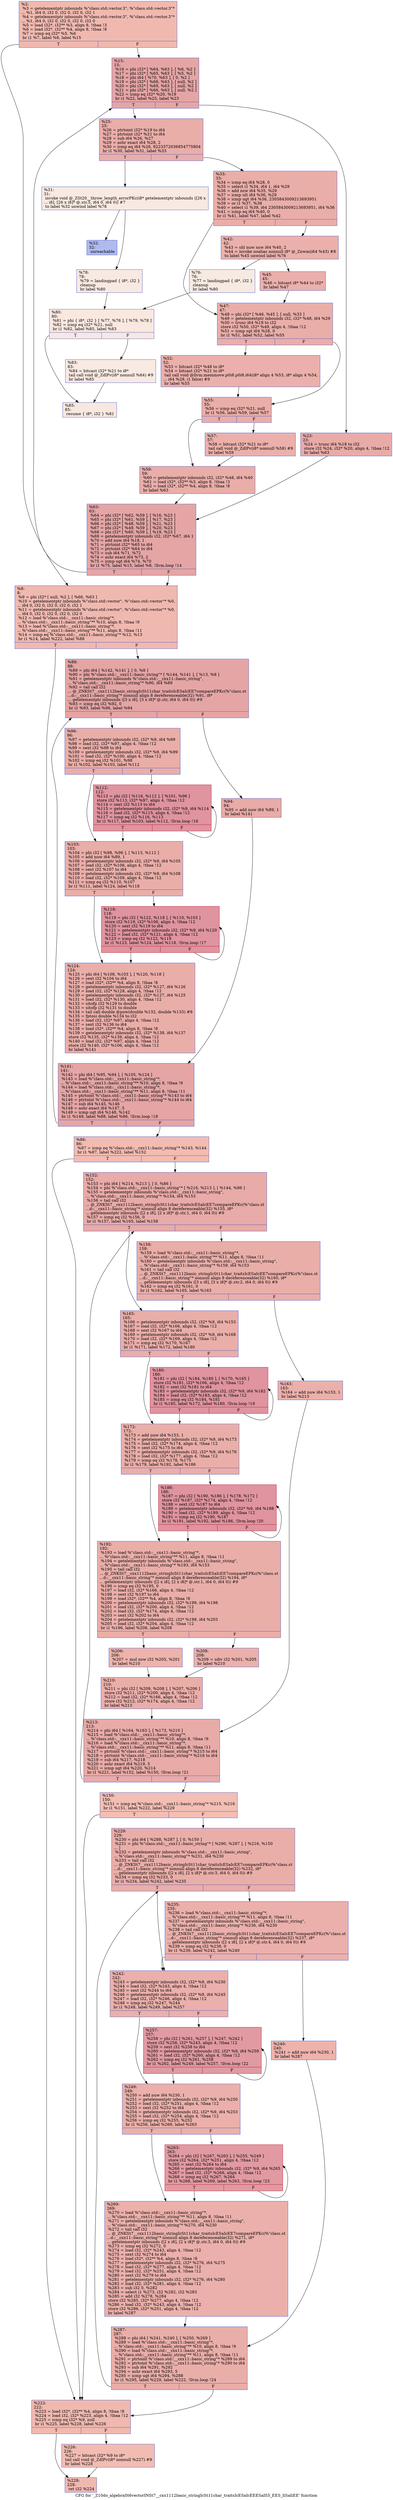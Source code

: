 digraph "CFG for '_Z10do_algebraSt6vectorINSt7__cxx1112basic_stringIcSt11char_traitsIcESaIcEEESaIS5_EES_IiSaIiEE' function" {
	label="CFG for '_Z10do_algebraSt6vectorINSt7__cxx1112basic_stringIcSt11char_traitsIcESaIcEEESaIS5_EES_IiSaIiEE' function";

	Node0x55c16d3f9cd0 [shape=record,color="#3d50c3ff", style=filled, fillcolor="#de614d70",label="{%2:\l  %3 = getelementptr inbounds %\"class.std::vector.3\", %\"class.std::vector.3\"*\l... %1, i64 0, i32 0, i32 0, i32 0, i32 1\l  %4 = getelementptr inbounds %\"class.std::vector.3\", %\"class.std::vector.3\"*\l... %1, i64 0, i32 0, i32 0, i32 0, i32 0\l  %5 = load i32*, i32** %3, align 8, !tbaa !3\l  %6 = load i32*, i32** %4, align 8, !tbaa !8\l  %7 = icmp eq i32* %5, %6\l  br i1 %7, label %8, label %15\l|{<s0>T|<s1>F}}"];
	Node0x55c16d3f9cd0:s0 -> Node0x55c16d3fb390;
	Node0x55c16d3f9cd0:s1 -> Node0x55c16d3fb420;
	Node0x55c16d3fb390 [shape=record,color="#3d50c3ff", style=filled, fillcolor="#de614d70",label="{%8:\l8:                                                \l  %9 = phi i32* [ null, %2 ], [ %66, %63 ]\l  %10 = getelementptr inbounds %\"class.std::vector\", %\"class.std::vector\"* %0,\l... i64 0, i32 0, i32 0, i32 0, i32 1\l  %11 = getelementptr inbounds %\"class.std::vector\", %\"class.std::vector\"* %0,\l... i64 0, i32 0, i32 0, i32 0, i32 0\l  %12 = load %\"class.std::__cxx11::basic_string\"*,\l... %\"class.std::__cxx11::basic_string\"** %10, align 8, !tbaa !9\l  %13 = load %\"class.std::__cxx11::basic_string\"*,\l... %\"class.std::__cxx11::basic_string\"** %11, align 8, !tbaa !11\l  %14 = icmp eq %\"class.std::__cxx11::basic_string\"* %12, %13\l  br i1 %14, label %222, label %88\l|{<s0>T|<s1>F}}"];
	Node0x55c16d3fb390:s0 -> Node0x55c16d3fbcf0;
	Node0x55c16d3fb390:s1 -> Node0x55c16d3fbd80;
	Node0x55c16d3fb420 [shape=record,color="#3d50c3ff", style=filled, fillcolor="#c5333470",label="{%15:\l15:                                               \l  %16 = phi i32* [ %64, %63 ], [ %6, %2 ]\l  %17 = phi i32* [ %65, %63 ], [ %5, %2 ]\l  %18 = phi i64 [ %70, %63 ], [ 0, %2 ]\l  %19 = phi i32* [ %68, %63 ], [ null, %2 ]\l  %20 = phi i32* [ %69, %63 ], [ null, %2 ]\l  %21 = phi i32* [ %66, %63 ], [ null, %2 ]\l  %22 = icmp eq i32* %20, %19\l  br i1 %22, label %25, label %23\l|{<s0>T|<s1>F}}"];
	Node0x55c16d3fb420:s0 -> Node0x55c16d3fc4d0;
	Node0x55c16d3fb420:s1 -> Node0x55c16d3fc560;
	Node0x55c16d3fc560 [shape=record,color="#3d50c3ff", style=filled, fillcolor="#cc403a70",label="{%23:\l23:                                               \l  %24 = trunc i64 %18 to i32\l  store i32 %24, i32* %20, align 4, !tbaa !12\l  br label %63\l}"];
	Node0x55c16d3fc560 -> Node0x55c16d3fa670;
	Node0x55c16d3fc4d0 [shape=record,color="#3d50c3ff", style=filled, fillcolor="#d0473d70",label="{%25:\l25:                                               \l  %26 = ptrtoint i32* %19 to i64\l  %27 = ptrtoint i32* %21 to i64\l  %28 = sub i64 %26, %27\l  %29 = ashr exact i64 %28, 2\l  %30 = icmp eq i64 %28, 9223372036854775804\l  br i1 %30, label %31, label %33\l|{<s0>T|<s1>F}}"];
	Node0x55c16d3fc4d0:s0 -> Node0x55c16d3fcc00;
	Node0x55c16d3fc4d0:s1 -> Node0x55c16d3fcc50;
	Node0x55c16d3fcc00 [shape=record,color="#3d50c3ff", style=filled, fillcolor="#efcebd70",label="{%31:\l31:                                               \l  invoke void @_ZSt20__throw_length_errorPKc(i8* getelementptr inbounds ([26 x\l... i8], [26 x i8]* @.str.5, i64 0, i64 0)) #7\l          to label %32 unwind label %78\l}"];
	Node0x55c16d3fcc00 -> Node0x55c16d3fce50;
	Node0x55c16d3fcc00 -> Node0x55c16d3fcea0;
	Node0x55c16d3fce50 [shape=record,color="#3d50c3ff", style=filled, fillcolor="#4c66d670",label="{%32:\l32:                                               \l  unreachable\l}"];
	Node0x55c16d3fcc50 [shape=record,color="#3d50c3ff", style=filled, fillcolor="#d0473d70",label="{%33:\l33:                                               \l  %34 = icmp eq i64 %28, 0\l  %35 = select i1 %34, i64 1, i64 %29\l  %36 = add nsw i64 %35, %29\l  %37 = icmp ult i64 %36, %29\l  %38 = icmp ugt i64 %36, 2305843009213693951\l  %39 = or i1 %37, %38\l  %40 = select i1 %39, i64 2305843009213693951, i64 %36\l  %41 = icmp eq i64 %40, 0\l  br i1 %41, label %47, label %42\l|{<s0>T|<s1>F}}"];
	Node0x55c16d3fcc50:s0 -> Node0x55c16d3fd840;
	Node0x55c16d3fcc50:s1 -> Node0x55c16d3fd890;
	Node0x55c16d3fd890 [shape=record,color="#3d50c3ff", style=filled, fillcolor="#d24b4070",label="{%42:\l42:                                               \l  %43 = shl nuw nsw i64 %40, 2\l  %44 = invoke noalias nonnull i8* @_Znwm(i64 %43) #8\l          to label %45 unwind label %76\l}"];
	Node0x55c16d3fd890 -> Node0x55c16d3fda20;
	Node0x55c16d3fd890 -> Node0x55c16d3fda70;
	Node0x55c16d3fda20 [shape=record,color="#3d50c3ff", style=filled, fillcolor="#d24b4070",label="{%45:\l45:                                               \l  %46 = bitcast i8* %44 to i32*\l  br label %47\l}"];
	Node0x55c16d3fda20 -> Node0x55c16d3fd840;
	Node0x55c16d3fd840 [shape=record,color="#3d50c3ff", style=filled, fillcolor="#d0473d70",label="{%47:\l47:                                               \l  %48 = phi i32* [ %46, %45 ], [ null, %33 ]\l  %49 = getelementptr inbounds i32, i32* %48, i64 %29\l  %50 = trunc i64 %18 to i32\l  store i32 %50, i32* %49, align 4, !tbaa !12\l  %51 = icmp sgt i64 %28, 0\l  br i1 %51, label %52, label %55\l|{<s0>T|<s1>F}}"];
	Node0x55c16d3fd840:s0 -> Node0x55c16d3fe6b0;
	Node0x55c16d3fd840:s1 -> Node0x55c16d3fe700;
	Node0x55c16d3fe6b0 [shape=record,color="#3d50c3ff", style=filled, fillcolor="#d24b4070",label="{%52:\l52:                                               \l  %53 = bitcast i32* %48 to i8*\l  %54 = bitcast i32* %21 to i8*\l  tail call void @llvm.memmove.p0i8.p0i8.i64(i8* align 4 %53, i8* align 4 %54,\l... i64 %28, i1 false) #9\l  br label %55\l}"];
	Node0x55c16d3fe6b0 -> Node0x55c16d3fe700;
	Node0x55c16d3fe700 [shape=record,color="#3d50c3ff", style=filled, fillcolor="#d0473d70",label="{%55:\l55:                                               \l  %56 = icmp eq i32* %21, null\l  br i1 %56, label %59, label %57\l|{<s0>T|<s1>F}}"];
	Node0x55c16d3fe700:s0 -> Node0x55c16d3fed20;
	Node0x55c16d3fe700:s1 -> Node0x55c16d3fed70;
	Node0x55c16d3fed70 [shape=record,color="#3d50c3ff", style=filled, fillcolor="#d24b4070",label="{%57:\l57:                                               \l  %58 = bitcast i32* %21 to i8*\l  tail call void @_ZdlPv(i8* nonnull %58) #9\l  br label %59\l}"];
	Node0x55c16d3fed70 -> Node0x55c16d3fed20;
	Node0x55c16d3fed20 [shape=record,color="#3d50c3ff", style=filled, fillcolor="#d0473d70",label="{%59:\l59:                                               \l  %60 = getelementptr inbounds i32, i32* %48, i64 %40\l  %61 = load i32*, i32** %3, align 8, !tbaa !3\l  %62 = load i32*, i32** %4, align 8, !tbaa !8\l  br label %63\l}"];
	Node0x55c16d3fed20 -> Node0x55c16d3fa670;
	Node0x55c16d3fa670 [shape=record,color="#3d50c3ff", style=filled, fillcolor="#c5333470",label="{%63:\l63:                                               \l  %64 = phi i32* [ %62, %59 ], [ %16, %23 ]\l  %65 = phi i32* [ %61, %59 ], [ %17, %23 ]\l  %66 = phi i32* [ %48, %59 ], [ %21, %23 ]\l  %67 = phi i32* [ %49, %59 ], [ %20, %23 ]\l  %68 = phi i32* [ %60, %59 ], [ %19, %23 ]\l  %69 = getelementptr inbounds i32, i32* %67, i64 1\l  %70 = add nuw i64 %18, 1\l  %71 = ptrtoint i32* %65 to i64\l  %72 = ptrtoint i32* %64 to i64\l  %73 = sub i64 %71, %72\l  %74 = ashr exact i64 %73, 2\l  %75 = icmp ugt i64 %74, %70\l  br i1 %75, label %15, label %8, !llvm.loop !14\l|{<s0>T|<s1>F}}"];
	Node0x55c16d3fa670:s0 -> Node0x55c16d3fb420;
	Node0x55c16d3fa670:s1 -> Node0x55c16d3fb390;
	Node0x55c16d3fda70 [shape=record,color="#3d50c3ff", style=filled, fillcolor="#eed0c070",label="{%76:\l76:                                               \l  %77 = landingpad \{ i8*, i32 \}\l          cleanup\l  br label %80\l}"];
	Node0x55c16d3fda70 -> Node0x55c16d400c60;
	Node0x55c16d3fcea0 [shape=record,color="#3d50c3ff", style=filled, fillcolor="#efcebd70",label="{%78:\l78:                                               \l  %79 = landingpad \{ i8*, i32 \}\l          cleanup\l  br label %80\l}"];
	Node0x55c16d3fcea0 -> Node0x55c16d400c60;
	Node0x55c16d400c60 [shape=record,color="#3d50c3ff", style=filled, fillcolor="#f1ccb870",label="{%80:\l80:                                               \l  %81 = phi \{ i8*, i32 \} [ %77, %76 ], [ %79, %78 ]\l  %82 = icmp eq i32* %21, null\l  br i1 %82, label %85, label %83\l|{<s0>T|<s1>F}}"];
	Node0x55c16d400c60:s0 -> Node0x55c16d400f40;
	Node0x55c16d400c60:s1 -> Node0x55c16d400f90;
	Node0x55c16d400f90 [shape=record,color="#3d50c3ff", style=filled, fillcolor="#efcebd70",label="{%83:\l83:                                               \l  %84 = bitcast i32* %21 to i8*\l  tail call void @_ZdlPv(i8* nonnull %84) #9\l  br label %85\l}"];
	Node0x55c16d400f90 -> Node0x55c16d400f40;
	Node0x55c16d400f40 [shape=record,color="#3d50c3ff", style=filled, fillcolor="#f1ccb870",label="{%85:\l85:                                               \l  resume \{ i8*, i32 \} %81\l}"];
	Node0x55c16d401310 [shape=record,color="#3d50c3ff", style=filled, fillcolor="#e1675170",label="{%86:\l86:                                               \l  %87 = icmp eq %\"class.std::__cxx11::basic_string\"* %143, %144\l  br i1 %87, label %222, label %152\l|{<s0>T|<s1>F}}"];
	Node0x55c16d401310:s0 -> Node0x55c16d3fbcf0;
	Node0x55c16d401310:s1 -> Node0x55c16d4013f0;
	Node0x55c16d3fbd80 [shape=record,color="#3d50c3ff", style=filled, fillcolor="#c5333470",label="{%88:\l88:                                               \l  %89 = phi i64 [ %142, %141 ], [ 0, %8 ]\l  %90 = phi %\"class.std::__cxx11::basic_string\"* [ %144, %141 ], [ %13, %8 ]\l  %91 = getelementptr inbounds %\"class.std::__cxx11::basic_string\",\l... %\"class.std::__cxx11::basic_string\"* %90, i64 %89\l  %92 = tail call i32\l... @_ZNKSt7__cxx1112basic_stringIcSt11char_traitsIcESaIcEE7compareEPKc(%\"class.st\l...d::__cxx11::basic_string\"* nonnull align 8 dereferenceable(32) %91, i8*\l... getelementptr inbounds ([3 x i8], [3 x i8]* @.str, i64 0, i64 0)) #9\l  %93 = icmp eq i32 %92, 0\l  br i1 %93, label %96, label %94\l|{<s0>T|<s1>F}}"];
	Node0x55c16d3fbd80:s0 -> Node0x55c16d401740;
	Node0x55c16d3fbd80:s1 -> Node0x55c16d401b90;
	Node0x55c16d401b90 [shape=record,color="#3d50c3ff", style=filled, fillcolor="#cc403a70",label="{%94:\l94:                                               \l  %95 = add nuw i64 %89, 1\l  br label %141\l}"];
	Node0x55c16d401b90 -> Node0x55c16d4014f0;
	Node0x55c16d401740 [shape=record,color="#3d50c3ff", style=filled, fillcolor="#d0473d70",label="{%96:\l96:                                               \l  %97 = getelementptr inbounds i32, i32* %9, i64 %89\l  %98 = load i32, i32* %97, align 4, !tbaa !12\l  %99 = sext i32 %98 to i64\l  %100 = getelementptr inbounds i32, i32* %9, i64 %99\l  %101 = load i32, i32* %100, align 4, !tbaa !12\l  %102 = icmp eq i32 %101, %98\l  br i1 %102, label %103, label %112\l|{<s0>T|<s1>F}}"];
	Node0x55c16d401740:s0 -> Node0x55c16d4020b0;
	Node0x55c16d401740:s1 -> Node0x55c16d402100;
	Node0x55c16d4020b0 [shape=record,color="#3d50c3ff", style=filled, fillcolor="#d0473d70",label="{%103:\l103:                                              \l  %104 = phi i32 [ %98, %96 ], [ %113, %112 ]\l  %105 = add nuw i64 %89, 1\l  %106 = getelementptr inbounds i32, i32* %9, i64 %105\l  %107 = load i32, i32* %106, align 4, !tbaa !12\l  %108 = sext i32 %107 to i64\l  %109 = getelementptr inbounds i32, i32* %9, i64 %108\l  %110 = load i32, i32* %109, align 4, !tbaa !12\l  %111 = icmp eq i32 %110, %107\l  br i1 %111, label %124, label %118\l|{<s0>T|<s1>F}}"];
	Node0x55c16d4020b0:s0 -> Node0x55c16d402660;
	Node0x55c16d4020b0:s1 -> Node0x55c16d4026b0;
	Node0x55c16d402100 [shape=record,color="#b70d28ff", style=filled, fillcolor="#b70d2870",label="{%112:\l112:                                              \l  %113 = phi i32 [ %116, %112 ], [ %101, %96 ]\l  store i32 %113, i32* %97, align 4, !tbaa !12\l  %114 = sext i32 %113 to i64\l  %115 = getelementptr inbounds i32, i32* %9, i64 %114\l  %116 = load i32, i32* %115, align 4, !tbaa !12\l  %117 = icmp eq i32 %116, %113\l  br i1 %117, label %103, label %112, !llvm.loop !16\l|{<s0>T|<s1>F}}"];
	Node0x55c16d402100:s0 -> Node0x55c16d4020b0;
	Node0x55c16d402100:s1 -> Node0x55c16d402100;
	Node0x55c16d4026b0 [shape=record,color="#b70d28ff", style=filled, fillcolor="#b70d2870",label="{%118:\l118:                                              \l  %119 = phi i32 [ %122, %118 ], [ %110, %103 ]\l  store i32 %119, i32* %106, align 4, !tbaa !12\l  %120 = sext i32 %119 to i64\l  %121 = getelementptr inbounds i32, i32* %9, i64 %120\l  %122 = load i32, i32* %121, align 4, !tbaa !12\l  %123 = icmp eq i32 %122, %119\l  br i1 %123, label %124, label %118, !llvm.loop !17\l|{<s0>T|<s1>F}}"];
	Node0x55c16d4026b0:s0 -> Node0x55c16d402660;
	Node0x55c16d4026b0:s1 -> Node0x55c16d4026b0;
	Node0x55c16d402660 [shape=record,color="#3d50c3ff", style=filled, fillcolor="#d0473d70",label="{%124:\l124:                                              \l  %125 = phi i64 [ %108, %103 ], [ %120, %118 ]\l  %126 = sext i32 %104 to i64\l  %127 = load i32*, i32** %4, align 8, !tbaa !8\l  %128 = getelementptr inbounds i32, i32* %127, i64 %126\l  %129 = load i32, i32* %128, align 4, !tbaa !12\l  %130 = getelementptr inbounds i32, i32* %127, i64 %125\l  %131 = load i32, i32* %130, align 4, !tbaa !12\l  %132 = sitofp i32 %129 to double\l  %133 = sitofp i32 %131 to double\l  %134 = tail call double @pow(double %132, double %133) #9\l  %135 = fptosi double %134 to i32\l  %136 = load i32, i32* %97, align 4, !tbaa !12\l  %137 = sext i32 %136 to i64\l  %138 = load i32*, i32** %4, align 8, !tbaa !8\l  %139 = getelementptr inbounds i32, i32* %138, i64 %137\l  store i32 %135, i32* %139, align 4, !tbaa !12\l  %140 = load i32, i32* %97, align 4, !tbaa !12\l  store i32 %140, i32* %106, align 4, !tbaa !12\l  br label %141\l}"];
	Node0x55c16d402660 -> Node0x55c16d4014f0;
	Node0x55c16d4014f0 [shape=record,color="#3d50c3ff", style=filled, fillcolor="#c5333470",label="{%141:\l141:                                              \l  %142 = phi i64 [ %95, %94 ], [ %105, %124 ]\l  %143 = load %\"class.std::__cxx11::basic_string\"*,\l... %\"class.std::__cxx11::basic_string\"** %10, align 8, !tbaa !9\l  %144 = load %\"class.std::__cxx11::basic_string\"*,\l... %\"class.std::__cxx11::basic_string\"** %11, align 8, !tbaa !11\l  %145 = ptrtoint %\"class.std::__cxx11::basic_string\"* %143 to i64\l  %146 = ptrtoint %\"class.std::__cxx11::basic_string\"* %144 to i64\l  %147 = sub i64 %145, %146\l  %148 = ashr exact i64 %147, 5\l  %149 = icmp ugt i64 %148, %142\l  br i1 %149, label %88, label %86, !llvm.loop !18\l|{<s0>T|<s1>F}}"];
	Node0x55c16d4014f0:s0 -> Node0x55c16d3fbd80;
	Node0x55c16d4014f0:s1 -> Node0x55c16d401310;
	Node0x55c16d4055c0 [shape=record,color="#3d50c3ff", style=filled, fillcolor="#e36c5570",label="{%150:\l150:                                              \l  %151 = icmp eq %\"class.std::__cxx11::basic_string\"* %215, %216\l  br i1 %151, label %222, label %229\l|{<s0>T|<s1>F}}"];
	Node0x55c16d4055c0:s0 -> Node0x55c16d3fbcf0;
	Node0x55c16d4055c0:s1 -> Node0x55c16d4056a0;
	Node0x55c16d4013f0 [shape=record,color="#3d50c3ff", style=filled, fillcolor="#cc403a70",label="{%152:\l152:                                              \l  %153 = phi i64 [ %214, %213 ], [ 0, %86 ]\l  %154 = phi %\"class.std::__cxx11::basic_string\"* [ %216, %213 ], [ %144, %86 ]\l  %155 = getelementptr inbounds %\"class.std::__cxx11::basic_string\",\l... %\"class.std::__cxx11::basic_string\"* %154, i64 %153\l  %156 = tail call i32\l... @_ZNKSt7__cxx1112basic_stringIcSt11char_traitsIcESaIcEE7compareEPKc(%\"class.st\l...d::__cxx11::basic_string\"* nonnull align 8 dereferenceable(32) %155, i8*\l... getelementptr inbounds ([2 x i8], [2 x i8]* @.str.1, i64 0, i64 0)) #9\l  %157 = icmp eq i32 %156, 0\l  br i1 %157, label %165, label %158\l|{<s0>T|<s1>F}}"];
	Node0x55c16d4013f0:s0 -> Node0x55c16d405a30;
	Node0x55c16d4013f0:s1 -> Node0x55c16d405d30;
	Node0x55c16d405d30 [shape=record,color="#3d50c3ff", style=filled, fillcolor="#d0473d70",label="{%158:\l158:                                              \l  %159 = load %\"class.std::__cxx11::basic_string\"*,\l... %\"class.std::__cxx11::basic_string\"** %11, align 8, !tbaa !11\l  %160 = getelementptr inbounds %\"class.std::__cxx11::basic_string\",\l... %\"class.std::__cxx11::basic_string\"* %159, i64 %153\l  %161 = tail call i32\l... @_ZNKSt7__cxx1112basic_stringIcSt11char_traitsIcESaIcEE7compareEPKc(%\"class.st\l...d::__cxx11::basic_string\"* nonnull align 8 dereferenceable(32) %160, i8*\l... getelementptr inbounds ([3 x i8], [3 x i8]* @.str.2, i64 0, i64 0)) #9\l  %162 = icmp eq i32 %161, 0\l  br i1 %162, label %165, label %163\l|{<s0>T|<s1>F}}"];
	Node0x55c16d405d30:s0 -> Node0x55c16d405a30;
	Node0x55c16d405d30:s1 -> Node0x55c16d405f80;
	Node0x55c16d405f80 [shape=record,color="#3d50c3ff", style=filled, fillcolor="#d24b4070",label="{%163:\l163:                                              \l  %164 = add nuw i64 %153, 1\l  br label %213\l}"];
	Node0x55c16d405f80 -> Node0x55c16d4057a0;
	Node0x55c16d405a30 [shape=record,color="#3d50c3ff", style=filled, fillcolor="#d0473d70",label="{%165:\l165:                                              \l  %166 = getelementptr inbounds i32, i32* %9, i64 %153\l  %167 = load i32, i32* %166, align 4, !tbaa !12\l  %168 = sext i32 %167 to i64\l  %169 = getelementptr inbounds i32, i32* %9, i64 %168\l  %170 = load i32, i32* %169, align 4, !tbaa !12\l  %171 = icmp eq i32 %170, %167\l  br i1 %171, label %172, label %180\l|{<s0>T|<s1>F}}"];
	Node0x55c16d405a30:s0 -> Node0x55c16d4066f0;
	Node0x55c16d405a30:s1 -> Node0x55c16d406740;
	Node0x55c16d4066f0 [shape=record,color="#3d50c3ff", style=filled, fillcolor="#d0473d70",label="{%172:\l172:                                              \l  %173 = add nuw i64 %153, 1\l  %174 = getelementptr inbounds i32, i32* %9, i64 %173\l  %175 = load i32, i32* %174, align 4, !tbaa !12\l  %176 = sext i32 %175 to i64\l  %177 = getelementptr inbounds i32, i32* %9, i64 %176\l  %178 = load i32, i32* %177, align 4, !tbaa !12\l  %179 = icmp eq i32 %178, %175\l  br i1 %179, label %192, label %186\l|{<s0>T|<s1>F}}"];
	Node0x55c16d4066f0:s0 -> Node0x55c16d406bf0;
	Node0x55c16d4066f0:s1 -> Node0x55c16d406c40;
	Node0x55c16d406740 [shape=record,color="#b70d28ff", style=filled, fillcolor="#b70d2870",label="{%180:\l180:                                              \l  %181 = phi i32 [ %184, %180 ], [ %170, %165 ]\l  store i32 %181, i32* %166, align 4, !tbaa !12\l  %182 = sext i32 %181 to i64\l  %183 = getelementptr inbounds i32, i32* %9, i64 %182\l  %184 = load i32, i32* %183, align 4, !tbaa !12\l  %185 = icmp eq i32 %184, %181\l  br i1 %185, label %172, label %180, !llvm.loop !19\l|{<s0>T|<s1>F}}"];
	Node0x55c16d406740:s0 -> Node0x55c16d4066f0;
	Node0x55c16d406740:s1 -> Node0x55c16d406740;
	Node0x55c16d406c40 [shape=record,color="#b70d28ff", style=filled, fillcolor="#b70d2870",label="{%186:\l186:                                              \l  %187 = phi i32 [ %190, %186 ], [ %178, %172 ]\l  store i32 %187, i32* %174, align 4, !tbaa !12\l  %188 = sext i32 %187 to i64\l  %189 = getelementptr inbounds i32, i32* %9, i64 %188\l  %190 = load i32, i32* %189, align 4, !tbaa !12\l  %191 = icmp eq i32 %190, %187\l  br i1 %191, label %192, label %186, !llvm.loop !20\l|{<s0>T|<s1>F}}"];
	Node0x55c16d406c40:s0 -> Node0x55c16d406bf0;
	Node0x55c16d406c40:s1 -> Node0x55c16d406c40;
	Node0x55c16d406bf0 [shape=record,color="#3d50c3ff", style=filled, fillcolor="#d0473d70",label="{%192:\l192:                                              \l  %193 = load %\"class.std::__cxx11::basic_string\"*,\l... %\"class.std::__cxx11::basic_string\"** %11, align 8, !tbaa !11\l  %194 = getelementptr inbounds %\"class.std::__cxx11::basic_string\",\l... %\"class.std::__cxx11::basic_string\"* %193, i64 %153\l  %195 = tail call i32\l... @_ZNKSt7__cxx1112basic_stringIcSt11char_traitsIcESaIcEE7compareEPKc(%\"class.st\l...d::__cxx11::basic_string\"* nonnull align 8 dereferenceable(32) %194, i8*\l... getelementptr inbounds ([2 x i8], [2 x i8]* @.str.1, i64 0, i64 0)) #9\l  %196 = icmp eq i32 %195, 0\l  %197 = load i32, i32* %166, align 4, !tbaa !12\l  %198 = sext i32 %197 to i64\l  %199 = load i32*, i32** %4, align 8, !tbaa !8\l  %200 = getelementptr inbounds i32, i32* %199, i64 %198\l  %201 = load i32, i32* %200, align 4, !tbaa !12\l  %202 = load i32, i32* %174, align 4, !tbaa !12\l  %203 = sext i32 %202 to i64\l  %204 = getelementptr inbounds i32, i32* %199, i64 %203\l  %205 = load i32, i32* %204, align 4, !tbaa !12\l  br i1 %196, label %206, label %208\l|{<s0>T|<s1>F}}"];
	Node0x55c16d406bf0:s0 -> Node0x55c16d407840;
	Node0x55c16d406bf0:s1 -> Node0x55c16d407ee0;
	Node0x55c16d407840 [shape=record,color="#3d50c3ff", style=filled, fillcolor="#d6524470",label="{%206:\l206:                                              \l  %207 = mul nsw i32 %205, %201\l  br label %210\l}"];
	Node0x55c16d407840 -> Node0x55c16d4080b0;
	Node0x55c16d407ee0 [shape=record,color="#3d50c3ff", style=filled, fillcolor="#d24b4070",label="{%208:\l208:                                              \l  %209 = sdiv i32 %201, %205\l  br label %210\l}"];
	Node0x55c16d407ee0 -> Node0x55c16d4080b0;
	Node0x55c16d4080b0 [shape=record,color="#3d50c3ff", style=filled, fillcolor="#d0473d70",label="{%210:\l210:                                              \l  %211 = phi i32 [ %209, %208 ], [ %207, %206 ]\l  store i32 %211, i32* %200, align 4, !tbaa !12\l  %212 = load i32, i32* %166, align 4, !tbaa !12\l  store i32 %212, i32* %174, align 4, !tbaa !12\l  br label %213\l}"];
	Node0x55c16d4080b0 -> Node0x55c16d4057a0;
	Node0x55c16d4057a0 [shape=record,color="#3d50c3ff", style=filled, fillcolor="#cc403a70",label="{%213:\l213:                                              \l  %214 = phi i64 [ %164, %163 ], [ %173, %210 ]\l  %215 = load %\"class.std::__cxx11::basic_string\"*,\l... %\"class.std::__cxx11::basic_string\"** %10, align 8, !tbaa !9\l  %216 = load %\"class.std::__cxx11::basic_string\"*,\l... %\"class.std::__cxx11::basic_string\"** %11, align 8, !tbaa !11\l  %217 = ptrtoint %\"class.std::__cxx11::basic_string\"* %215 to i64\l  %218 = ptrtoint %\"class.std::__cxx11::basic_string\"* %216 to i64\l  %219 = sub i64 %217, %218\l  %220 = ashr exact i64 %219, 5\l  %221 = icmp ugt i64 %220, %214\l  br i1 %221, label %152, label %150, !llvm.loop !21\l|{<s0>T|<s1>F}}"];
	Node0x55c16d4057a0:s0 -> Node0x55c16d4013f0;
	Node0x55c16d4057a0:s1 -> Node0x55c16d4055c0;
	Node0x55c16d3fbcf0 [shape=record,color="#3d50c3ff", style=filled, fillcolor="#de614d70",label="{%222:\l222:                                              \l  %223 = load i32*, i32** %4, align 8, !tbaa !8\l  %224 = load i32, i32* %223, align 4, !tbaa !12\l  %225 = icmp eq i32* %9, null\l  br i1 %225, label %228, label %226\l|{<s0>T|<s1>F}}"];
	Node0x55c16d3fbcf0:s0 -> Node0x55c16d3fafb0;
	Node0x55c16d3fbcf0:s1 -> Node0x55c16d3fb000;
	Node0x55c16d3fb000 [shape=record,color="#3d50c3ff", style=filled, fillcolor="#e1675170",label="{%226:\l226:                                              \l  %227 = bitcast i32* %9 to i8*\l  tail call void @_ZdlPv(i8* nonnull %227) #9\l  br label %228\l}"];
	Node0x55c16d3fb000 -> Node0x55c16d3fafb0;
	Node0x55c16d3fafb0 [shape=record,color="#3d50c3ff", style=filled, fillcolor="#de614d70",label="{%228:\l228:                                              \l  ret i32 %224\l}"];
	Node0x55c16d4056a0 [shape=record,color="#3d50c3ff", style=filled, fillcolor="#d0473d70",label="{%229:\l229:                                              \l  %230 = phi i64 [ %288, %287 ], [ 0, %150 ]\l  %231 = phi %\"class.std::__cxx11::basic_string\"* [ %290, %287 ], [ %216, %150\l... ]\l  %232 = getelementptr inbounds %\"class.std::__cxx11::basic_string\",\l... %\"class.std::__cxx11::basic_string\"* %231, i64 %230\l  %233 = tail call i32\l... @_ZNKSt7__cxx1112basic_stringIcSt11char_traitsIcESaIcEE7compareEPKc(%\"class.st\l...d::__cxx11::basic_string\"* nonnull align 8 dereferenceable(32) %232, i8*\l... getelementptr inbounds ([2 x i8], [2 x i8]* @.str.3, i64 0, i64 0)) #9\l  %234 = icmp eq i32 %233, 0\l  br i1 %234, label %242, label %235\l|{<s0>T|<s1>F}}"];
	Node0x55c16d4056a0:s0 -> Node0x55c16d3fe430;
	Node0x55c16d4056a0:s1 -> Node0x55c16d3fe5a0;
	Node0x55c16d3fe5a0 [shape=record,color="#3d50c3ff", style=filled, fillcolor="#d24b4070",label="{%235:\l235:                                              \l  %236 = load %\"class.std::__cxx11::basic_string\"*,\l... %\"class.std::__cxx11::basic_string\"** %11, align 8, !tbaa !11\l  %237 = getelementptr inbounds %\"class.std::__cxx11::basic_string\",\l... %\"class.std::__cxx11::basic_string\"* %236, i64 %230\l  %238 = tail call i32\l... @_ZNKSt7__cxx1112basic_stringIcSt11char_traitsIcESaIcEE7compareEPKc(%\"class.st\l...d::__cxx11::basic_string\"* nonnull align 8 dereferenceable(32) %237, i8*\l... getelementptr inbounds ([2 x i8], [2 x i8]* @.str.4, i64 0, i64 0)) #9\l  %239 = icmp eq i32 %238, 0\l  br i1 %239, label %242, label %240\l|{<s0>T|<s1>F}}"];
	Node0x55c16d3fe5a0:s0 -> Node0x55c16d3fe430;
	Node0x55c16d3fe5a0:s1 -> Node0x55c16d40a0e0;
	Node0x55c16d40a0e0 [shape=record,color="#3d50c3ff", style=filled, fillcolor="#d6524470",label="{%240:\l240:                                              \l  %241 = add nuw i64 %230, 1\l  br label %287\l}"];
	Node0x55c16d40a0e0 -> Node0x55c16d3fe1e0;
	Node0x55c16d3fe430 [shape=record,color="#3d50c3ff", style=filled, fillcolor="#d24b4070",label="{%242:\l242:                                              \l  %243 = getelementptr inbounds i32, i32* %9, i64 %230\l  %244 = load i32, i32* %243, align 4, !tbaa !12\l  %245 = sext i32 %244 to i64\l  %246 = getelementptr inbounds i32, i32* %9, i64 %245\l  %247 = load i32, i32* %246, align 4, !tbaa !12\l  %248 = icmp eq i32 %247, %244\l  br i1 %248, label %249, label %257\l|{<s0>T|<s1>F}}"];
	Node0x55c16d3fe430:s0 -> Node0x55c16d40a830;
	Node0x55c16d3fe430:s1 -> Node0x55c16d40a880;
	Node0x55c16d40a830 [shape=record,color="#3d50c3ff", style=filled, fillcolor="#d24b4070",label="{%249:\l249:                                              \l  %250 = add nuw i64 %230, 1\l  %251 = getelementptr inbounds i32, i32* %9, i64 %250\l  %252 = load i32, i32* %251, align 4, !tbaa !12\l  %253 = sext i32 %252 to i64\l  %254 = getelementptr inbounds i32, i32* %9, i64 %253\l  %255 = load i32, i32* %254, align 4, !tbaa !12\l  %256 = icmp eq i32 %255, %252\l  br i1 %256, label %269, label %263\l|{<s0>T|<s1>F}}"];
	Node0x55c16d40a830:s0 -> Node0x55c16d403320;
	Node0x55c16d40a830:s1 -> Node0x55c16d403370;
	Node0x55c16d40a880 [shape=record,color="#b70d28ff", style=filled, fillcolor="#bb1b2c70",label="{%257:\l257:                                              \l  %258 = phi i32 [ %261, %257 ], [ %247, %242 ]\l  store i32 %258, i32* %243, align 4, !tbaa !12\l  %259 = sext i32 %258 to i64\l  %260 = getelementptr inbounds i32, i32* %9, i64 %259\l  %261 = load i32, i32* %260, align 4, !tbaa !12\l  %262 = icmp eq i32 %261, %258\l  br i1 %262, label %249, label %257, !llvm.loop !22\l|{<s0>T|<s1>F}}"];
	Node0x55c16d40a880:s0 -> Node0x55c16d40a830;
	Node0x55c16d40a880:s1 -> Node0x55c16d40a880;
	Node0x55c16d403370 [shape=record,color="#b70d28ff", style=filled, fillcolor="#bb1b2c70",label="{%263:\l263:                                              \l  %264 = phi i32 [ %267, %263 ], [ %255, %249 ]\l  store i32 %264, i32* %251, align 4, !tbaa !12\l  %265 = sext i32 %264 to i64\l  %266 = getelementptr inbounds i32, i32* %9, i64 %265\l  %267 = load i32, i32* %266, align 4, !tbaa !12\l  %268 = icmp eq i32 %267, %264\l  br i1 %268, label %269, label %263, !llvm.loop !23\l|{<s0>T|<s1>F}}"];
	Node0x55c16d403370:s0 -> Node0x55c16d403320;
	Node0x55c16d403370:s1 -> Node0x55c16d403370;
	Node0x55c16d403320 [shape=record,color="#3d50c3ff", style=filled, fillcolor="#d24b4070",label="{%269:\l269:                                              \l  %270 = load %\"class.std::__cxx11::basic_string\"*,\l... %\"class.std::__cxx11::basic_string\"** %11, align 8, !tbaa !11\l  %271 = getelementptr inbounds %\"class.std::__cxx11::basic_string\",\l... %\"class.std::__cxx11::basic_string\"* %270, i64 %230\l  %272 = tail call i32\l... @_ZNKSt7__cxx1112basic_stringIcSt11char_traitsIcESaIcEE7compareEPKc(%\"class.st\l...d::__cxx11::basic_string\"* nonnull align 8 dereferenceable(32) %271, i8*\l... getelementptr inbounds ([2 x i8], [2 x i8]* @.str.3, i64 0, i64 0)) #9\l  %273 = icmp eq i32 %272, 0\l  %274 = load i32, i32* %243, align 4, !tbaa !12\l  %275 = sext i32 %274 to i64\l  %276 = load i32*, i32** %4, align 8, !tbaa !8\l  %277 = getelementptr inbounds i32, i32* %276, i64 %275\l  %278 = load i32, i32* %277, align 4, !tbaa !12\l  %279 = load i32, i32* %251, align 4, !tbaa !12\l  %280 = sext i32 %279 to i64\l  %281 = getelementptr inbounds i32, i32* %276, i64 %280\l  %282 = load i32, i32* %281, align 4, !tbaa !12\l  %283 = sub i32 0, %282\l  %284 = select i1 %273, i32 %282, i32 %283\l  %285 = add i32 %278, %284\l  store i32 %285, i32* %277, align 4, !tbaa !12\l  %286 = load i32, i32* %243, align 4, !tbaa !12\l  store i32 %286, i32* %251, align 4, !tbaa !12\l  br label %287\l}"];
	Node0x55c16d403320 -> Node0x55c16d3fe1e0;
	Node0x55c16d3fe1e0 [shape=record,color="#3d50c3ff", style=filled, fillcolor="#d0473d70",label="{%287:\l287:                                              \l  %288 = phi i64 [ %241, %240 ], [ %250, %269 ]\l  %289 = load %\"class.std::__cxx11::basic_string\"*,\l... %\"class.std::__cxx11::basic_string\"** %10, align 8, !tbaa !9\l  %290 = load %\"class.std::__cxx11::basic_string\"*,\l... %\"class.std::__cxx11::basic_string\"** %11, align 8, !tbaa !11\l  %291 = ptrtoint %\"class.std::__cxx11::basic_string\"* %289 to i64\l  %292 = ptrtoint %\"class.std::__cxx11::basic_string\"* %290 to i64\l  %293 = sub i64 %291, %292\l  %294 = ashr exact i64 %293, 5\l  %295 = icmp ugt i64 %294, %288\l  br i1 %295, label %229, label %222, !llvm.loop !24\l|{<s0>T|<s1>F}}"];
	Node0x55c16d3fe1e0:s0 -> Node0x55c16d4056a0;
	Node0x55c16d3fe1e0:s1 -> Node0x55c16d3fbcf0;
}
